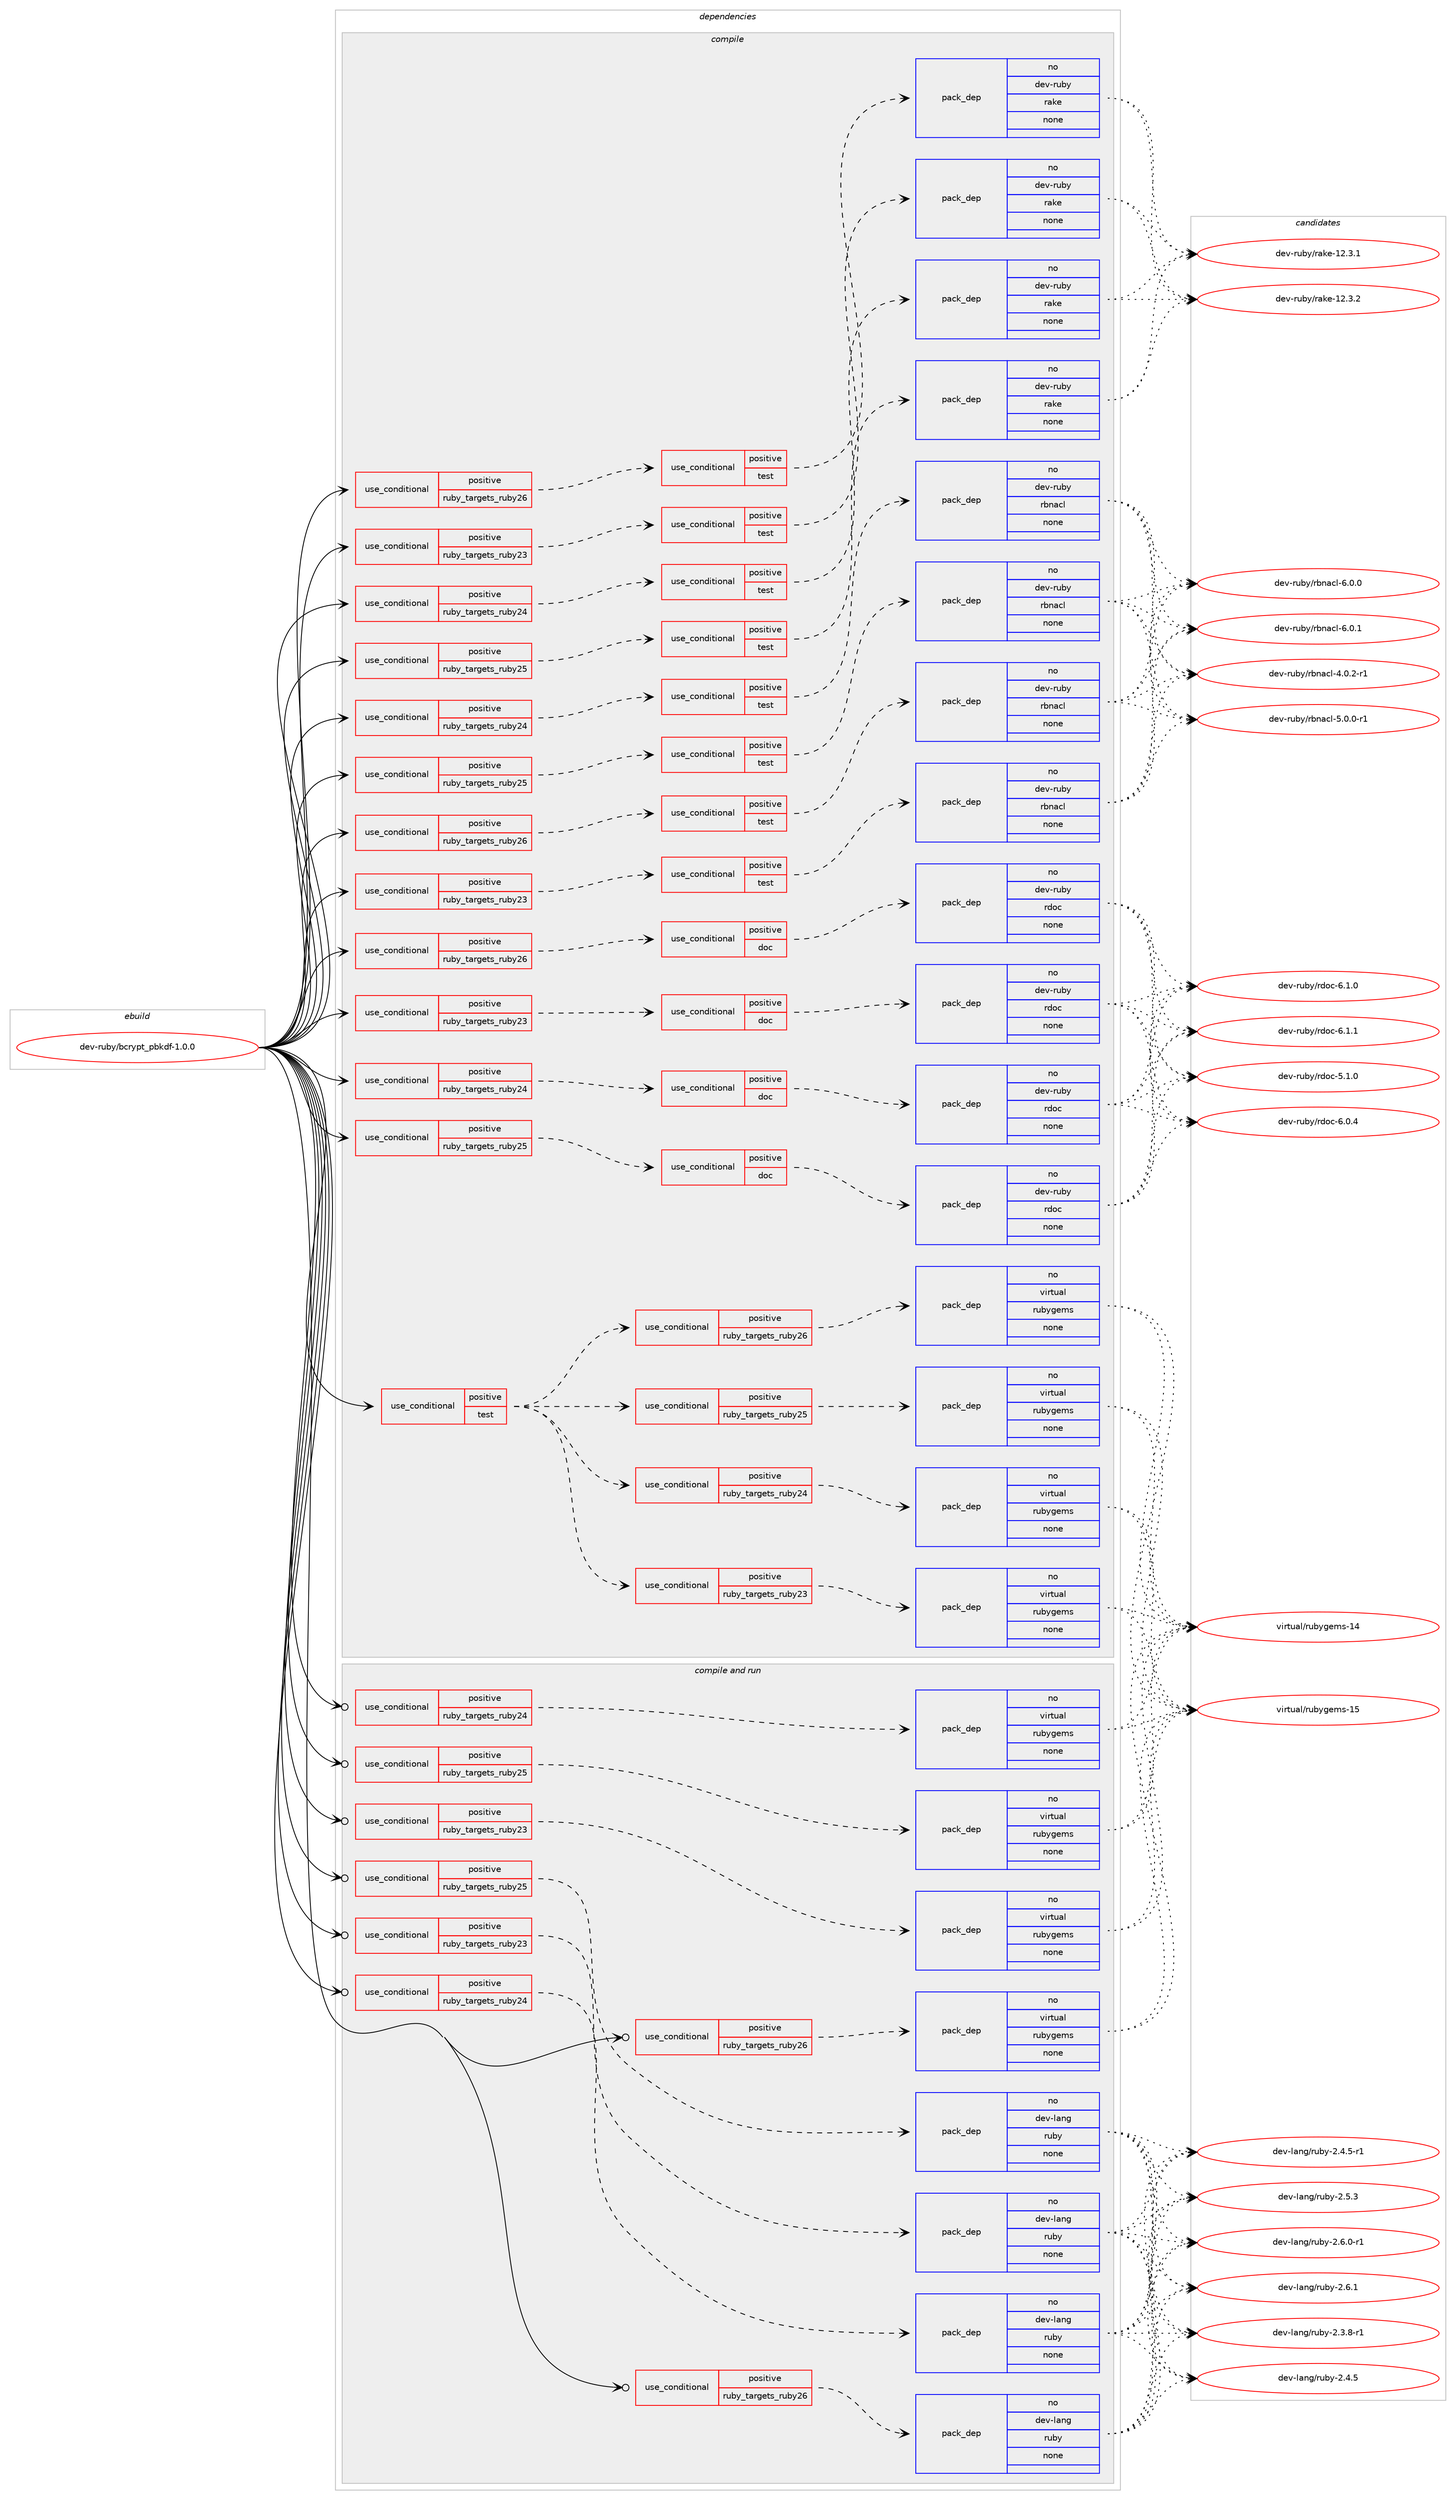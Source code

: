 digraph prolog {

# *************
# Graph options
# *************

newrank=true;
concentrate=true;
compound=true;
graph [rankdir=LR,fontname=Helvetica,fontsize=10,ranksep=1.5];#, ranksep=2.5, nodesep=0.2];
edge  [arrowhead=vee];
node  [fontname=Helvetica,fontsize=10];

# **********
# The ebuild
# **********

subgraph cluster_leftcol {
color=gray;
rank=same;
label=<<i>ebuild</i>>;
id [label="dev-ruby/bcrypt_pbkdf-1.0.0", color=red, width=4, href="../dev-ruby/bcrypt_pbkdf-1.0.0.svg"];
}

# ****************
# The dependencies
# ****************

subgraph cluster_midcol {
color=gray;
label=<<i>dependencies</i>>;
subgraph cluster_compile {
fillcolor="#eeeeee";
style=filled;
label=<<i>compile</i>>;
subgraph cond394792 {
dependency1483659 [label=<<TABLE BORDER="0" CELLBORDER="1" CELLSPACING="0" CELLPADDING="4"><TR><TD ROWSPAN="3" CELLPADDING="10">use_conditional</TD></TR><TR><TD>positive</TD></TR><TR><TD>ruby_targets_ruby23</TD></TR></TABLE>>, shape=none, color=red];
subgraph cond394793 {
dependency1483660 [label=<<TABLE BORDER="0" CELLBORDER="1" CELLSPACING="0" CELLPADDING="4"><TR><TD ROWSPAN="3" CELLPADDING="10">use_conditional</TD></TR><TR><TD>positive</TD></TR><TR><TD>doc</TD></TR></TABLE>>, shape=none, color=red];
subgraph pack1065435 {
dependency1483661 [label=<<TABLE BORDER="0" CELLBORDER="1" CELLSPACING="0" CELLPADDING="4" WIDTH="220"><TR><TD ROWSPAN="6" CELLPADDING="30">pack_dep</TD></TR><TR><TD WIDTH="110">no</TD></TR><TR><TD>dev-ruby</TD></TR><TR><TD>rdoc</TD></TR><TR><TD>none</TD></TR><TR><TD></TD></TR></TABLE>>, shape=none, color=blue];
}
dependency1483660:e -> dependency1483661:w [weight=20,style="dashed",arrowhead="vee"];
}
dependency1483659:e -> dependency1483660:w [weight=20,style="dashed",arrowhead="vee"];
}
id:e -> dependency1483659:w [weight=20,style="solid",arrowhead="vee"];
subgraph cond394794 {
dependency1483662 [label=<<TABLE BORDER="0" CELLBORDER="1" CELLSPACING="0" CELLPADDING="4"><TR><TD ROWSPAN="3" CELLPADDING="10">use_conditional</TD></TR><TR><TD>positive</TD></TR><TR><TD>ruby_targets_ruby23</TD></TR></TABLE>>, shape=none, color=red];
subgraph cond394795 {
dependency1483663 [label=<<TABLE BORDER="0" CELLBORDER="1" CELLSPACING="0" CELLPADDING="4"><TR><TD ROWSPAN="3" CELLPADDING="10">use_conditional</TD></TR><TR><TD>positive</TD></TR><TR><TD>test</TD></TR></TABLE>>, shape=none, color=red];
subgraph pack1065436 {
dependency1483664 [label=<<TABLE BORDER="0" CELLBORDER="1" CELLSPACING="0" CELLPADDING="4" WIDTH="220"><TR><TD ROWSPAN="6" CELLPADDING="30">pack_dep</TD></TR><TR><TD WIDTH="110">no</TD></TR><TR><TD>dev-ruby</TD></TR><TR><TD>rake</TD></TR><TR><TD>none</TD></TR><TR><TD></TD></TR></TABLE>>, shape=none, color=blue];
}
dependency1483663:e -> dependency1483664:w [weight=20,style="dashed",arrowhead="vee"];
}
dependency1483662:e -> dependency1483663:w [weight=20,style="dashed",arrowhead="vee"];
}
id:e -> dependency1483662:w [weight=20,style="solid",arrowhead="vee"];
subgraph cond394796 {
dependency1483665 [label=<<TABLE BORDER="0" CELLBORDER="1" CELLSPACING="0" CELLPADDING="4"><TR><TD ROWSPAN="3" CELLPADDING="10">use_conditional</TD></TR><TR><TD>positive</TD></TR><TR><TD>ruby_targets_ruby23</TD></TR></TABLE>>, shape=none, color=red];
subgraph cond394797 {
dependency1483666 [label=<<TABLE BORDER="0" CELLBORDER="1" CELLSPACING="0" CELLPADDING="4"><TR><TD ROWSPAN="3" CELLPADDING="10">use_conditional</TD></TR><TR><TD>positive</TD></TR><TR><TD>test</TD></TR></TABLE>>, shape=none, color=red];
subgraph pack1065437 {
dependency1483667 [label=<<TABLE BORDER="0" CELLBORDER="1" CELLSPACING="0" CELLPADDING="4" WIDTH="220"><TR><TD ROWSPAN="6" CELLPADDING="30">pack_dep</TD></TR><TR><TD WIDTH="110">no</TD></TR><TR><TD>dev-ruby</TD></TR><TR><TD>rbnacl</TD></TR><TR><TD>none</TD></TR><TR><TD></TD></TR></TABLE>>, shape=none, color=blue];
}
dependency1483666:e -> dependency1483667:w [weight=20,style="dashed",arrowhead="vee"];
}
dependency1483665:e -> dependency1483666:w [weight=20,style="dashed",arrowhead="vee"];
}
id:e -> dependency1483665:w [weight=20,style="solid",arrowhead="vee"];
subgraph cond394798 {
dependency1483668 [label=<<TABLE BORDER="0" CELLBORDER="1" CELLSPACING="0" CELLPADDING="4"><TR><TD ROWSPAN="3" CELLPADDING="10">use_conditional</TD></TR><TR><TD>positive</TD></TR><TR><TD>ruby_targets_ruby24</TD></TR></TABLE>>, shape=none, color=red];
subgraph cond394799 {
dependency1483669 [label=<<TABLE BORDER="0" CELLBORDER="1" CELLSPACING="0" CELLPADDING="4"><TR><TD ROWSPAN="3" CELLPADDING="10">use_conditional</TD></TR><TR><TD>positive</TD></TR><TR><TD>doc</TD></TR></TABLE>>, shape=none, color=red];
subgraph pack1065438 {
dependency1483670 [label=<<TABLE BORDER="0" CELLBORDER="1" CELLSPACING="0" CELLPADDING="4" WIDTH="220"><TR><TD ROWSPAN="6" CELLPADDING="30">pack_dep</TD></TR><TR><TD WIDTH="110">no</TD></TR><TR><TD>dev-ruby</TD></TR><TR><TD>rdoc</TD></TR><TR><TD>none</TD></TR><TR><TD></TD></TR></TABLE>>, shape=none, color=blue];
}
dependency1483669:e -> dependency1483670:w [weight=20,style="dashed",arrowhead="vee"];
}
dependency1483668:e -> dependency1483669:w [weight=20,style="dashed",arrowhead="vee"];
}
id:e -> dependency1483668:w [weight=20,style="solid",arrowhead="vee"];
subgraph cond394800 {
dependency1483671 [label=<<TABLE BORDER="0" CELLBORDER="1" CELLSPACING="0" CELLPADDING="4"><TR><TD ROWSPAN="3" CELLPADDING="10">use_conditional</TD></TR><TR><TD>positive</TD></TR><TR><TD>ruby_targets_ruby24</TD></TR></TABLE>>, shape=none, color=red];
subgraph cond394801 {
dependency1483672 [label=<<TABLE BORDER="0" CELLBORDER="1" CELLSPACING="0" CELLPADDING="4"><TR><TD ROWSPAN="3" CELLPADDING="10">use_conditional</TD></TR><TR><TD>positive</TD></TR><TR><TD>test</TD></TR></TABLE>>, shape=none, color=red];
subgraph pack1065439 {
dependency1483673 [label=<<TABLE BORDER="0" CELLBORDER="1" CELLSPACING="0" CELLPADDING="4" WIDTH="220"><TR><TD ROWSPAN="6" CELLPADDING="30">pack_dep</TD></TR><TR><TD WIDTH="110">no</TD></TR><TR><TD>dev-ruby</TD></TR><TR><TD>rake</TD></TR><TR><TD>none</TD></TR><TR><TD></TD></TR></TABLE>>, shape=none, color=blue];
}
dependency1483672:e -> dependency1483673:w [weight=20,style="dashed",arrowhead="vee"];
}
dependency1483671:e -> dependency1483672:w [weight=20,style="dashed",arrowhead="vee"];
}
id:e -> dependency1483671:w [weight=20,style="solid",arrowhead="vee"];
subgraph cond394802 {
dependency1483674 [label=<<TABLE BORDER="0" CELLBORDER="1" CELLSPACING="0" CELLPADDING="4"><TR><TD ROWSPAN="3" CELLPADDING="10">use_conditional</TD></TR><TR><TD>positive</TD></TR><TR><TD>ruby_targets_ruby24</TD></TR></TABLE>>, shape=none, color=red];
subgraph cond394803 {
dependency1483675 [label=<<TABLE BORDER="0" CELLBORDER="1" CELLSPACING="0" CELLPADDING="4"><TR><TD ROWSPAN="3" CELLPADDING="10">use_conditional</TD></TR><TR><TD>positive</TD></TR><TR><TD>test</TD></TR></TABLE>>, shape=none, color=red];
subgraph pack1065440 {
dependency1483676 [label=<<TABLE BORDER="0" CELLBORDER="1" CELLSPACING="0" CELLPADDING="4" WIDTH="220"><TR><TD ROWSPAN="6" CELLPADDING="30">pack_dep</TD></TR><TR><TD WIDTH="110">no</TD></TR><TR><TD>dev-ruby</TD></TR><TR><TD>rbnacl</TD></TR><TR><TD>none</TD></TR><TR><TD></TD></TR></TABLE>>, shape=none, color=blue];
}
dependency1483675:e -> dependency1483676:w [weight=20,style="dashed",arrowhead="vee"];
}
dependency1483674:e -> dependency1483675:w [weight=20,style="dashed",arrowhead="vee"];
}
id:e -> dependency1483674:w [weight=20,style="solid",arrowhead="vee"];
subgraph cond394804 {
dependency1483677 [label=<<TABLE BORDER="0" CELLBORDER="1" CELLSPACING="0" CELLPADDING="4"><TR><TD ROWSPAN="3" CELLPADDING="10">use_conditional</TD></TR><TR><TD>positive</TD></TR><TR><TD>ruby_targets_ruby25</TD></TR></TABLE>>, shape=none, color=red];
subgraph cond394805 {
dependency1483678 [label=<<TABLE BORDER="0" CELLBORDER="1" CELLSPACING="0" CELLPADDING="4"><TR><TD ROWSPAN="3" CELLPADDING="10">use_conditional</TD></TR><TR><TD>positive</TD></TR><TR><TD>doc</TD></TR></TABLE>>, shape=none, color=red];
subgraph pack1065441 {
dependency1483679 [label=<<TABLE BORDER="0" CELLBORDER="1" CELLSPACING="0" CELLPADDING="4" WIDTH="220"><TR><TD ROWSPAN="6" CELLPADDING="30">pack_dep</TD></TR><TR><TD WIDTH="110">no</TD></TR><TR><TD>dev-ruby</TD></TR><TR><TD>rdoc</TD></TR><TR><TD>none</TD></TR><TR><TD></TD></TR></TABLE>>, shape=none, color=blue];
}
dependency1483678:e -> dependency1483679:w [weight=20,style="dashed",arrowhead="vee"];
}
dependency1483677:e -> dependency1483678:w [weight=20,style="dashed",arrowhead="vee"];
}
id:e -> dependency1483677:w [weight=20,style="solid",arrowhead="vee"];
subgraph cond394806 {
dependency1483680 [label=<<TABLE BORDER="0" CELLBORDER="1" CELLSPACING="0" CELLPADDING="4"><TR><TD ROWSPAN="3" CELLPADDING="10">use_conditional</TD></TR><TR><TD>positive</TD></TR><TR><TD>ruby_targets_ruby25</TD></TR></TABLE>>, shape=none, color=red];
subgraph cond394807 {
dependency1483681 [label=<<TABLE BORDER="0" CELLBORDER="1" CELLSPACING="0" CELLPADDING="4"><TR><TD ROWSPAN="3" CELLPADDING="10">use_conditional</TD></TR><TR><TD>positive</TD></TR><TR><TD>test</TD></TR></TABLE>>, shape=none, color=red];
subgraph pack1065442 {
dependency1483682 [label=<<TABLE BORDER="0" CELLBORDER="1" CELLSPACING="0" CELLPADDING="4" WIDTH="220"><TR><TD ROWSPAN="6" CELLPADDING="30">pack_dep</TD></TR><TR><TD WIDTH="110">no</TD></TR><TR><TD>dev-ruby</TD></TR><TR><TD>rake</TD></TR><TR><TD>none</TD></TR><TR><TD></TD></TR></TABLE>>, shape=none, color=blue];
}
dependency1483681:e -> dependency1483682:w [weight=20,style="dashed",arrowhead="vee"];
}
dependency1483680:e -> dependency1483681:w [weight=20,style="dashed",arrowhead="vee"];
}
id:e -> dependency1483680:w [weight=20,style="solid",arrowhead="vee"];
subgraph cond394808 {
dependency1483683 [label=<<TABLE BORDER="0" CELLBORDER="1" CELLSPACING="0" CELLPADDING="4"><TR><TD ROWSPAN="3" CELLPADDING="10">use_conditional</TD></TR><TR><TD>positive</TD></TR><TR><TD>ruby_targets_ruby25</TD></TR></TABLE>>, shape=none, color=red];
subgraph cond394809 {
dependency1483684 [label=<<TABLE BORDER="0" CELLBORDER="1" CELLSPACING="0" CELLPADDING="4"><TR><TD ROWSPAN="3" CELLPADDING="10">use_conditional</TD></TR><TR><TD>positive</TD></TR><TR><TD>test</TD></TR></TABLE>>, shape=none, color=red];
subgraph pack1065443 {
dependency1483685 [label=<<TABLE BORDER="0" CELLBORDER="1" CELLSPACING="0" CELLPADDING="4" WIDTH="220"><TR><TD ROWSPAN="6" CELLPADDING="30">pack_dep</TD></TR><TR><TD WIDTH="110">no</TD></TR><TR><TD>dev-ruby</TD></TR><TR><TD>rbnacl</TD></TR><TR><TD>none</TD></TR><TR><TD></TD></TR></TABLE>>, shape=none, color=blue];
}
dependency1483684:e -> dependency1483685:w [weight=20,style="dashed",arrowhead="vee"];
}
dependency1483683:e -> dependency1483684:w [weight=20,style="dashed",arrowhead="vee"];
}
id:e -> dependency1483683:w [weight=20,style="solid",arrowhead="vee"];
subgraph cond394810 {
dependency1483686 [label=<<TABLE BORDER="0" CELLBORDER="1" CELLSPACING="0" CELLPADDING="4"><TR><TD ROWSPAN="3" CELLPADDING="10">use_conditional</TD></TR><TR><TD>positive</TD></TR><TR><TD>ruby_targets_ruby26</TD></TR></TABLE>>, shape=none, color=red];
subgraph cond394811 {
dependency1483687 [label=<<TABLE BORDER="0" CELLBORDER="1" CELLSPACING="0" CELLPADDING="4"><TR><TD ROWSPAN="3" CELLPADDING="10">use_conditional</TD></TR><TR><TD>positive</TD></TR><TR><TD>doc</TD></TR></TABLE>>, shape=none, color=red];
subgraph pack1065444 {
dependency1483688 [label=<<TABLE BORDER="0" CELLBORDER="1" CELLSPACING="0" CELLPADDING="4" WIDTH="220"><TR><TD ROWSPAN="6" CELLPADDING="30">pack_dep</TD></TR><TR><TD WIDTH="110">no</TD></TR><TR><TD>dev-ruby</TD></TR><TR><TD>rdoc</TD></TR><TR><TD>none</TD></TR><TR><TD></TD></TR></TABLE>>, shape=none, color=blue];
}
dependency1483687:e -> dependency1483688:w [weight=20,style="dashed",arrowhead="vee"];
}
dependency1483686:e -> dependency1483687:w [weight=20,style="dashed",arrowhead="vee"];
}
id:e -> dependency1483686:w [weight=20,style="solid",arrowhead="vee"];
subgraph cond394812 {
dependency1483689 [label=<<TABLE BORDER="0" CELLBORDER="1" CELLSPACING="0" CELLPADDING="4"><TR><TD ROWSPAN="3" CELLPADDING="10">use_conditional</TD></TR><TR><TD>positive</TD></TR><TR><TD>ruby_targets_ruby26</TD></TR></TABLE>>, shape=none, color=red];
subgraph cond394813 {
dependency1483690 [label=<<TABLE BORDER="0" CELLBORDER="1" CELLSPACING="0" CELLPADDING="4"><TR><TD ROWSPAN="3" CELLPADDING="10">use_conditional</TD></TR><TR><TD>positive</TD></TR><TR><TD>test</TD></TR></TABLE>>, shape=none, color=red];
subgraph pack1065445 {
dependency1483691 [label=<<TABLE BORDER="0" CELLBORDER="1" CELLSPACING="0" CELLPADDING="4" WIDTH="220"><TR><TD ROWSPAN="6" CELLPADDING="30">pack_dep</TD></TR><TR><TD WIDTH="110">no</TD></TR><TR><TD>dev-ruby</TD></TR><TR><TD>rake</TD></TR><TR><TD>none</TD></TR><TR><TD></TD></TR></TABLE>>, shape=none, color=blue];
}
dependency1483690:e -> dependency1483691:w [weight=20,style="dashed",arrowhead="vee"];
}
dependency1483689:e -> dependency1483690:w [weight=20,style="dashed",arrowhead="vee"];
}
id:e -> dependency1483689:w [weight=20,style="solid",arrowhead="vee"];
subgraph cond394814 {
dependency1483692 [label=<<TABLE BORDER="0" CELLBORDER="1" CELLSPACING="0" CELLPADDING="4"><TR><TD ROWSPAN="3" CELLPADDING="10">use_conditional</TD></TR><TR><TD>positive</TD></TR><TR><TD>ruby_targets_ruby26</TD></TR></TABLE>>, shape=none, color=red];
subgraph cond394815 {
dependency1483693 [label=<<TABLE BORDER="0" CELLBORDER="1" CELLSPACING="0" CELLPADDING="4"><TR><TD ROWSPAN="3" CELLPADDING="10">use_conditional</TD></TR><TR><TD>positive</TD></TR><TR><TD>test</TD></TR></TABLE>>, shape=none, color=red];
subgraph pack1065446 {
dependency1483694 [label=<<TABLE BORDER="0" CELLBORDER="1" CELLSPACING="0" CELLPADDING="4" WIDTH="220"><TR><TD ROWSPAN="6" CELLPADDING="30">pack_dep</TD></TR><TR><TD WIDTH="110">no</TD></TR><TR><TD>dev-ruby</TD></TR><TR><TD>rbnacl</TD></TR><TR><TD>none</TD></TR><TR><TD></TD></TR></TABLE>>, shape=none, color=blue];
}
dependency1483693:e -> dependency1483694:w [weight=20,style="dashed",arrowhead="vee"];
}
dependency1483692:e -> dependency1483693:w [weight=20,style="dashed",arrowhead="vee"];
}
id:e -> dependency1483692:w [weight=20,style="solid",arrowhead="vee"];
subgraph cond394816 {
dependency1483695 [label=<<TABLE BORDER="0" CELLBORDER="1" CELLSPACING="0" CELLPADDING="4"><TR><TD ROWSPAN="3" CELLPADDING="10">use_conditional</TD></TR><TR><TD>positive</TD></TR><TR><TD>test</TD></TR></TABLE>>, shape=none, color=red];
subgraph cond394817 {
dependency1483696 [label=<<TABLE BORDER="0" CELLBORDER="1" CELLSPACING="0" CELLPADDING="4"><TR><TD ROWSPAN="3" CELLPADDING="10">use_conditional</TD></TR><TR><TD>positive</TD></TR><TR><TD>ruby_targets_ruby23</TD></TR></TABLE>>, shape=none, color=red];
subgraph pack1065447 {
dependency1483697 [label=<<TABLE BORDER="0" CELLBORDER="1" CELLSPACING="0" CELLPADDING="4" WIDTH="220"><TR><TD ROWSPAN="6" CELLPADDING="30">pack_dep</TD></TR><TR><TD WIDTH="110">no</TD></TR><TR><TD>virtual</TD></TR><TR><TD>rubygems</TD></TR><TR><TD>none</TD></TR><TR><TD></TD></TR></TABLE>>, shape=none, color=blue];
}
dependency1483696:e -> dependency1483697:w [weight=20,style="dashed",arrowhead="vee"];
}
dependency1483695:e -> dependency1483696:w [weight=20,style="dashed",arrowhead="vee"];
subgraph cond394818 {
dependency1483698 [label=<<TABLE BORDER="0" CELLBORDER="1" CELLSPACING="0" CELLPADDING="4"><TR><TD ROWSPAN="3" CELLPADDING="10">use_conditional</TD></TR><TR><TD>positive</TD></TR><TR><TD>ruby_targets_ruby24</TD></TR></TABLE>>, shape=none, color=red];
subgraph pack1065448 {
dependency1483699 [label=<<TABLE BORDER="0" CELLBORDER="1" CELLSPACING="0" CELLPADDING="4" WIDTH="220"><TR><TD ROWSPAN="6" CELLPADDING="30">pack_dep</TD></TR><TR><TD WIDTH="110">no</TD></TR><TR><TD>virtual</TD></TR><TR><TD>rubygems</TD></TR><TR><TD>none</TD></TR><TR><TD></TD></TR></TABLE>>, shape=none, color=blue];
}
dependency1483698:e -> dependency1483699:w [weight=20,style="dashed",arrowhead="vee"];
}
dependency1483695:e -> dependency1483698:w [weight=20,style="dashed",arrowhead="vee"];
subgraph cond394819 {
dependency1483700 [label=<<TABLE BORDER="0" CELLBORDER="1" CELLSPACING="0" CELLPADDING="4"><TR><TD ROWSPAN="3" CELLPADDING="10">use_conditional</TD></TR><TR><TD>positive</TD></TR><TR><TD>ruby_targets_ruby25</TD></TR></TABLE>>, shape=none, color=red];
subgraph pack1065449 {
dependency1483701 [label=<<TABLE BORDER="0" CELLBORDER="1" CELLSPACING="0" CELLPADDING="4" WIDTH="220"><TR><TD ROWSPAN="6" CELLPADDING="30">pack_dep</TD></TR><TR><TD WIDTH="110">no</TD></TR><TR><TD>virtual</TD></TR><TR><TD>rubygems</TD></TR><TR><TD>none</TD></TR><TR><TD></TD></TR></TABLE>>, shape=none, color=blue];
}
dependency1483700:e -> dependency1483701:w [weight=20,style="dashed",arrowhead="vee"];
}
dependency1483695:e -> dependency1483700:w [weight=20,style="dashed",arrowhead="vee"];
subgraph cond394820 {
dependency1483702 [label=<<TABLE BORDER="0" CELLBORDER="1" CELLSPACING="0" CELLPADDING="4"><TR><TD ROWSPAN="3" CELLPADDING="10">use_conditional</TD></TR><TR><TD>positive</TD></TR><TR><TD>ruby_targets_ruby26</TD></TR></TABLE>>, shape=none, color=red];
subgraph pack1065450 {
dependency1483703 [label=<<TABLE BORDER="0" CELLBORDER="1" CELLSPACING="0" CELLPADDING="4" WIDTH="220"><TR><TD ROWSPAN="6" CELLPADDING="30">pack_dep</TD></TR><TR><TD WIDTH="110">no</TD></TR><TR><TD>virtual</TD></TR><TR><TD>rubygems</TD></TR><TR><TD>none</TD></TR><TR><TD></TD></TR></TABLE>>, shape=none, color=blue];
}
dependency1483702:e -> dependency1483703:w [weight=20,style="dashed",arrowhead="vee"];
}
dependency1483695:e -> dependency1483702:w [weight=20,style="dashed",arrowhead="vee"];
}
id:e -> dependency1483695:w [weight=20,style="solid",arrowhead="vee"];
}
subgraph cluster_compileandrun {
fillcolor="#eeeeee";
style=filled;
label=<<i>compile and run</i>>;
subgraph cond394821 {
dependency1483704 [label=<<TABLE BORDER="0" CELLBORDER="1" CELLSPACING="0" CELLPADDING="4"><TR><TD ROWSPAN="3" CELLPADDING="10">use_conditional</TD></TR><TR><TD>positive</TD></TR><TR><TD>ruby_targets_ruby23</TD></TR></TABLE>>, shape=none, color=red];
subgraph pack1065451 {
dependency1483705 [label=<<TABLE BORDER="0" CELLBORDER="1" CELLSPACING="0" CELLPADDING="4" WIDTH="220"><TR><TD ROWSPAN="6" CELLPADDING="30">pack_dep</TD></TR><TR><TD WIDTH="110">no</TD></TR><TR><TD>dev-lang</TD></TR><TR><TD>ruby</TD></TR><TR><TD>none</TD></TR><TR><TD></TD></TR></TABLE>>, shape=none, color=blue];
}
dependency1483704:e -> dependency1483705:w [weight=20,style="dashed",arrowhead="vee"];
}
id:e -> dependency1483704:w [weight=20,style="solid",arrowhead="odotvee"];
subgraph cond394822 {
dependency1483706 [label=<<TABLE BORDER="0" CELLBORDER="1" CELLSPACING="0" CELLPADDING="4"><TR><TD ROWSPAN="3" CELLPADDING="10">use_conditional</TD></TR><TR><TD>positive</TD></TR><TR><TD>ruby_targets_ruby23</TD></TR></TABLE>>, shape=none, color=red];
subgraph pack1065452 {
dependency1483707 [label=<<TABLE BORDER="0" CELLBORDER="1" CELLSPACING="0" CELLPADDING="4" WIDTH="220"><TR><TD ROWSPAN="6" CELLPADDING="30">pack_dep</TD></TR><TR><TD WIDTH="110">no</TD></TR><TR><TD>virtual</TD></TR><TR><TD>rubygems</TD></TR><TR><TD>none</TD></TR><TR><TD></TD></TR></TABLE>>, shape=none, color=blue];
}
dependency1483706:e -> dependency1483707:w [weight=20,style="dashed",arrowhead="vee"];
}
id:e -> dependency1483706:w [weight=20,style="solid",arrowhead="odotvee"];
subgraph cond394823 {
dependency1483708 [label=<<TABLE BORDER="0" CELLBORDER="1" CELLSPACING="0" CELLPADDING="4"><TR><TD ROWSPAN="3" CELLPADDING="10">use_conditional</TD></TR><TR><TD>positive</TD></TR><TR><TD>ruby_targets_ruby24</TD></TR></TABLE>>, shape=none, color=red];
subgraph pack1065453 {
dependency1483709 [label=<<TABLE BORDER="0" CELLBORDER="1" CELLSPACING="0" CELLPADDING="4" WIDTH="220"><TR><TD ROWSPAN="6" CELLPADDING="30">pack_dep</TD></TR><TR><TD WIDTH="110">no</TD></TR><TR><TD>dev-lang</TD></TR><TR><TD>ruby</TD></TR><TR><TD>none</TD></TR><TR><TD></TD></TR></TABLE>>, shape=none, color=blue];
}
dependency1483708:e -> dependency1483709:w [weight=20,style="dashed",arrowhead="vee"];
}
id:e -> dependency1483708:w [weight=20,style="solid",arrowhead="odotvee"];
subgraph cond394824 {
dependency1483710 [label=<<TABLE BORDER="0" CELLBORDER="1" CELLSPACING="0" CELLPADDING="4"><TR><TD ROWSPAN="3" CELLPADDING="10">use_conditional</TD></TR><TR><TD>positive</TD></TR><TR><TD>ruby_targets_ruby24</TD></TR></TABLE>>, shape=none, color=red];
subgraph pack1065454 {
dependency1483711 [label=<<TABLE BORDER="0" CELLBORDER="1" CELLSPACING="0" CELLPADDING="4" WIDTH="220"><TR><TD ROWSPAN="6" CELLPADDING="30">pack_dep</TD></TR><TR><TD WIDTH="110">no</TD></TR><TR><TD>virtual</TD></TR><TR><TD>rubygems</TD></TR><TR><TD>none</TD></TR><TR><TD></TD></TR></TABLE>>, shape=none, color=blue];
}
dependency1483710:e -> dependency1483711:w [weight=20,style="dashed",arrowhead="vee"];
}
id:e -> dependency1483710:w [weight=20,style="solid",arrowhead="odotvee"];
subgraph cond394825 {
dependency1483712 [label=<<TABLE BORDER="0" CELLBORDER="1" CELLSPACING="0" CELLPADDING="4"><TR><TD ROWSPAN="3" CELLPADDING="10">use_conditional</TD></TR><TR><TD>positive</TD></TR><TR><TD>ruby_targets_ruby25</TD></TR></TABLE>>, shape=none, color=red];
subgraph pack1065455 {
dependency1483713 [label=<<TABLE BORDER="0" CELLBORDER="1" CELLSPACING="0" CELLPADDING="4" WIDTH="220"><TR><TD ROWSPAN="6" CELLPADDING="30">pack_dep</TD></TR><TR><TD WIDTH="110">no</TD></TR><TR><TD>dev-lang</TD></TR><TR><TD>ruby</TD></TR><TR><TD>none</TD></TR><TR><TD></TD></TR></TABLE>>, shape=none, color=blue];
}
dependency1483712:e -> dependency1483713:w [weight=20,style="dashed",arrowhead="vee"];
}
id:e -> dependency1483712:w [weight=20,style="solid",arrowhead="odotvee"];
subgraph cond394826 {
dependency1483714 [label=<<TABLE BORDER="0" CELLBORDER="1" CELLSPACING="0" CELLPADDING="4"><TR><TD ROWSPAN="3" CELLPADDING="10">use_conditional</TD></TR><TR><TD>positive</TD></TR><TR><TD>ruby_targets_ruby25</TD></TR></TABLE>>, shape=none, color=red];
subgraph pack1065456 {
dependency1483715 [label=<<TABLE BORDER="0" CELLBORDER="1" CELLSPACING="0" CELLPADDING="4" WIDTH="220"><TR><TD ROWSPAN="6" CELLPADDING="30">pack_dep</TD></TR><TR><TD WIDTH="110">no</TD></TR><TR><TD>virtual</TD></TR><TR><TD>rubygems</TD></TR><TR><TD>none</TD></TR><TR><TD></TD></TR></TABLE>>, shape=none, color=blue];
}
dependency1483714:e -> dependency1483715:w [weight=20,style="dashed",arrowhead="vee"];
}
id:e -> dependency1483714:w [weight=20,style="solid",arrowhead="odotvee"];
subgraph cond394827 {
dependency1483716 [label=<<TABLE BORDER="0" CELLBORDER="1" CELLSPACING="0" CELLPADDING="4"><TR><TD ROWSPAN="3" CELLPADDING="10">use_conditional</TD></TR><TR><TD>positive</TD></TR><TR><TD>ruby_targets_ruby26</TD></TR></TABLE>>, shape=none, color=red];
subgraph pack1065457 {
dependency1483717 [label=<<TABLE BORDER="0" CELLBORDER="1" CELLSPACING="0" CELLPADDING="4" WIDTH="220"><TR><TD ROWSPAN="6" CELLPADDING="30">pack_dep</TD></TR><TR><TD WIDTH="110">no</TD></TR><TR><TD>dev-lang</TD></TR><TR><TD>ruby</TD></TR><TR><TD>none</TD></TR><TR><TD></TD></TR></TABLE>>, shape=none, color=blue];
}
dependency1483716:e -> dependency1483717:w [weight=20,style="dashed",arrowhead="vee"];
}
id:e -> dependency1483716:w [weight=20,style="solid",arrowhead="odotvee"];
subgraph cond394828 {
dependency1483718 [label=<<TABLE BORDER="0" CELLBORDER="1" CELLSPACING="0" CELLPADDING="4"><TR><TD ROWSPAN="3" CELLPADDING="10">use_conditional</TD></TR><TR><TD>positive</TD></TR><TR><TD>ruby_targets_ruby26</TD></TR></TABLE>>, shape=none, color=red];
subgraph pack1065458 {
dependency1483719 [label=<<TABLE BORDER="0" CELLBORDER="1" CELLSPACING="0" CELLPADDING="4" WIDTH="220"><TR><TD ROWSPAN="6" CELLPADDING="30">pack_dep</TD></TR><TR><TD WIDTH="110">no</TD></TR><TR><TD>virtual</TD></TR><TR><TD>rubygems</TD></TR><TR><TD>none</TD></TR><TR><TD></TD></TR></TABLE>>, shape=none, color=blue];
}
dependency1483718:e -> dependency1483719:w [weight=20,style="dashed",arrowhead="vee"];
}
id:e -> dependency1483718:w [weight=20,style="solid",arrowhead="odotvee"];
}
subgraph cluster_run {
fillcolor="#eeeeee";
style=filled;
label=<<i>run</i>>;
}
}

# **************
# The candidates
# **************

subgraph cluster_choices {
rank=same;
color=gray;
label=<<i>candidates</i>>;

subgraph choice1065435 {
color=black;
nodesep=1;
choice10010111845114117981214711410011199455346494648 [label="dev-ruby/rdoc-5.1.0", color=red, width=4,href="../dev-ruby/rdoc-5.1.0.svg"];
choice10010111845114117981214711410011199455446484652 [label="dev-ruby/rdoc-6.0.4", color=red, width=4,href="../dev-ruby/rdoc-6.0.4.svg"];
choice10010111845114117981214711410011199455446494648 [label="dev-ruby/rdoc-6.1.0", color=red, width=4,href="../dev-ruby/rdoc-6.1.0.svg"];
choice10010111845114117981214711410011199455446494649 [label="dev-ruby/rdoc-6.1.1", color=red, width=4,href="../dev-ruby/rdoc-6.1.1.svg"];
dependency1483661:e -> choice10010111845114117981214711410011199455346494648:w [style=dotted,weight="100"];
dependency1483661:e -> choice10010111845114117981214711410011199455446484652:w [style=dotted,weight="100"];
dependency1483661:e -> choice10010111845114117981214711410011199455446494648:w [style=dotted,weight="100"];
dependency1483661:e -> choice10010111845114117981214711410011199455446494649:w [style=dotted,weight="100"];
}
subgraph choice1065436 {
color=black;
nodesep=1;
choice1001011184511411798121471149710710145495046514649 [label="dev-ruby/rake-12.3.1", color=red, width=4,href="../dev-ruby/rake-12.3.1.svg"];
choice1001011184511411798121471149710710145495046514650 [label="dev-ruby/rake-12.3.2", color=red, width=4,href="../dev-ruby/rake-12.3.2.svg"];
dependency1483664:e -> choice1001011184511411798121471149710710145495046514649:w [style=dotted,weight="100"];
dependency1483664:e -> choice1001011184511411798121471149710710145495046514650:w [style=dotted,weight="100"];
}
subgraph choice1065437 {
color=black;
nodesep=1;
choice1001011184511411798121471149811097991084552464846504511449 [label="dev-ruby/rbnacl-4.0.2-r1", color=red, width=4,href="../dev-ruby/rbnacl-4.0.2-r1.svg"];
choice1001011184511411798121471149811097991084553464846484511449 [label="dev-ruby/rbnacl-5.0.0-r1", color=red, width=4,href="../dev-ruby/rbnacl-5.0.0-r1.svg"];
choice100101118451141179812147114981109799108455446484648 [label="dev-ruby/rbnacl-6.0.0", color=red, width=4,href="../dev-ruby/rbnacl-6.0.0.svg"];
choice100101118451141179812147114981109799108455446484649 [label="dev-ruby/rbnacl-6.0.1", color=red, width=4,href="../dev-ruby/rbnacl-6.0.1.svg"];
dependency1483667:e -> choice1001011184511411798121471149811097991084552464846504511449:w [style=dotted,weight="100"];
dependency1483667:e -> choice1001011184511411798121471149811097991084553464846484511449:w [style=dotted,weight="100"];
dependency1483667:e -> choice100101118451141179812147114981109799108455446484648:w [style=dotted,weight="100"];
dependency1483667:e -> choice100101118451141179812147114981109799108455446484649:w [style=dotted,weight="100"];
}
subgraph choice1065438 {
color=black;
nodesep=1;
choice10010111845114117981214711410011199455346494648 [label="dev-ruby/rdoc-5.1.0", color=red, width=4,href="../dev-ruby/rdoc-5.1.0.svg"];
choice10010111845114117981214711410011199455446484652 [label="dev-ruby/rdoc-6.0.4", color=red, width=4,href="../dev-ruby/rdoc-6.0.4.svg"];
choice10010111845114117981214711410011199455446494648 [label="dev-ruby/rdoc-6.1.0", color=red, width=4,href="../dev-ruby/rdoc-6.1.0.svg"];
choice10010111845114117981214711410011199455446494649 [label="dev-ruby/rdoc-6.1.1", color=red, width=4,href="../dev-ruby/rdoc-6.1.1.svg"];
dependency1483670:e -> choice10010111845114117981214711410011199455346494648:w [style=dotted,weight="100"];
dependency1483670:e -> choice10010111845114117981214711410011199455446484652:w [style=dotted,weight="100"];
dependency1483670:e -> choice10010111845114117981214711410011199455446494648:w [style=dotted,weight="100"];
dependency1483670:e -> choice10010111845114117981214711410011199455446494649:w [style=dotted,weight="100"];
}
subgraph choice1065439 {
color=black;
nodesep=1;
choice1001011184511411798121471149710710145495046514649 [label="dev-ruby/rake-12.3.1", color=red, width=4,href="../dev-ruby/rake-12.3.1.svg"];
choice1001011184511411798121471149710710145495046514650 [label="dev-ruby/rake-12.3.2", color=red, width=4,href="../dev-ruby/rake-12.3.2.svg"];
dependency1483673:e -> choice1001011184511411798121471149710710145495046514649:w [style=dotted,weight="100"];
dependency1483673:e -> choice1001011184511411798121471149710710145495046514650:w [style=dotted,weight="100"];
}
subgraph choice1065440 {
color=black;
nodesep=1;
choice1001011184511411798121471149811097991084552464846504511449 [label="dev-ruby/rbnacl-4.0.2-r1", color=red, width=4,href="../dev-ruby/rbnacl-4.0.2-r1.svg"];
choice1001011184511411798121471149811097991084553464846484511449 [label="dev-ruby/rbnacl-5.0.0-r1", color=red, width=4,href="../dev-ruby/rbnacl-5.0.0-r1.svg"];
choice100101118451141179812147114981109799108455446484648 [label="dev-ruby/rbnacl-6.0.0", color=red, width=4,href="../dev-ruby/rbnacl-6.0.0.svg"];
choice100101118451141179812147114981109799108455446484649 [label="dev-ruby/rbnacl-6.0.1", color=red, width=4,href="../dev-ruby/rbnacl-6.0.1.svg"];
dependency1483676:e -> choice1001011184511411798121471149811097991084552464846504511449:w [style=dotted,weight="100"];
dependency1483676:e -> choice1001011184511411798121471149811097991084553464846484511449:w [style=dotted,weight="100"];
dependency1483676:e -> choice100101118451141179812147114981109799108455446484648:w [style=dotted,weight="100"];
dependency1483676:e -> choice100101118451141179812147114981109799108455446484649:w [style=dotted,weight="100"];
}
subgraph choice1065441 {
color=black;
nodesep=1;
choice10010111845114117981214711410011199455346494648 [label="dev-ruby/rdoc-5.1.0", color=red, width=4,href="../dev-ruby/rdoc-5.1.0.svg"];
choice10010111845114117981214711410011199455446484652 [label="dev-ruby/rdoc-6.0.4", color=red, width=4,href="../dev-ruby/rdoc-6.0.4.svg"];
choice10010111845114117981214711410011199455446494648 [label="dev-ruby/rdoc-6.1.0", color=red, width=4,href="../dev-ruby/rdoc-6.1.0.svg"];
choice10010111845114117981214711410011199455446494649 [label="dev-ruby/rdoc-6.1.1", color=red, width=4,href="../dev-ruby/rdoc-6.1.1.svg"];
dependency1483679:e -> choice10010111845114117981214711410011199455346494648:w [style=dotted,weight="100"];
dependency1483679:e -> choice10010111845114117981214711410011199455446484652:w [style=dotted,weight="100"];
dependency1483679:e -> choice10010111845114117981214711410011199455446494648:w [style=dotted,weight="100"];
dependency1483679:e -> choice10010111845114117981214711410011199455446494649:w [style=dotted,weight="100"];
}
subgraph choice1065442 {
color=black;
nodesep=1;
choice1001011184511411798121471149710710145495046514649 [label="dev-ruby/rake-12.3.1", color=red, width=4,href="../dev-ruby/rake-12.3.1.svg"];
choice1001011184511411798121471149710710145495046514650 [label="dev-ruby/rake-12.3.2", color=red, width=4,href="../dev-ruby/rake-12.3.2.svg"];
dependency1483682:e -> choice1001011184511411798121471149710710145495046514649:w [style=dotted,weight="100"];
dependency1483682:e -> choice1001011184511411798121471149710710145495046514650:w [style=dotted,weight="100"];
}
subgraph choice1065443 {
color=black;
nodesep=1;
choice1001011184511411798121471149811097991084552464846504511449 [label="dev-ruby/rbnacl-4.0.2-r1", color=red, width=4,href="../dev-ruby/rbnacl-4.0.2-r1.svg"];
choice1001011184511411798121471149811097991084553464846484511449 [label="dev-ruby/rbnacl-5.0.0-r1", color=red, width=4,href="../dev-ruby/rbnacl-5.0.0-r1.svg"];
choice100101118451141179812147114981109799108455446484648 [label="dev-ruby/rbnacl-6.0.0", color=red, width=4,href="../dev-ruby/rbnacl-6.0.0.svg"];
choice100101118451141179812147114981109799108455446484649 [label="dev-ruby/rbnacl-6.0.1", color=red, width=4,href="../dev-ruby/rbnacl-6.0.1.svg"];
dependency1483685:e -> choice1001011184511411798121471149811097991084552464846504511449:w [style=dotted,weight="100"];
dependency1483685:e -> choice1001011184511411798121471149811097991084553464846484511449:w [style=dotted,weight="100"];
dependency1483685:e -> choice100101118451141179812147114981109799108455446484648:w [style=dotted,weight="100"];
dependency1483685:e -> choice100101118451141179812147114981109799108455446484649:w [style=dotted,weight="100"];
}
subgraph choice1065444 {
color=black;
nodesep=1;
choice10010111845114117981214711410011199455346494648 [label="dev-ruby/rdoc-5.1.0", color=red, width=4,href="../dev-ruby/rdoc-5.1.0.svg"];
choice10010111845114117981214711410011199455446484652 [label="dev-ruby/rdoc-6.0.4", color=red, width=4,href="../dev-ruby/rdoc-6.0.4.svg"];
choice10010111845114117981214711410011199455446494648 [label="dev-ruby/rdoc-6.1.0", color=red, width=4,href="../dev-ruby/rdoc-6.1.0.svg"];
choice10010111845114117981214711410011199455446494649 [label="dev-ruby/rdoc-6.1.1", color=red, width=4,href="../dev-ruby/rdoc-6.1.1.svg"];
dependency1483688:e -> choice10010111845114117981214711410011199455346494648:w [style=dotted,weight="100"];
dependency1483688:e -> choice10010111845114117981214711410011199455446484652:w [style=dotted,weight="100"];
dependency1483688:e -> choice10010111845114117981214711410011199455446494648:w [style=dotted,weight="100"];
dependency1483688:e -> choice10010111845114117981214711410011199455446494649:w [style=dotted,weight="100"];
}
subgraph choice1065445 {
color=black;
nodesep=1;
choice1001011184511411798121471149710710145495046514649 [label="dev-ruby/rake-12.3.1", color=red, width=4,href="../dev-ruby/rake-12.3.1.svg"];
choice1001011184511411798121471149710710145495046514650 [label="dev-ruby/rake-12.3.2", color=red, width=4,href="../dev-ruby/rake-12.3.2.svg"];
dependency1483691:e -> choice1001011184511411798121471149710710145495046514649:w [style=dotted,weight="100"];
dependency1483691:e -> choice1001011184511411798121471149710710145495046514650:w [style=dotted,weight="100"];
}
subgraph choice1065446 {
color=black;
nodesep=1;
choice1001011184511411798121471149811097991084552464846504511449 [label="dev-ruby/rbnacl-4.0.2-r1", color=red, width=4,href="../dev-ruby/rbnacl-4.0.2-r1.svg"];
choice1001011184511411798121471149811097991084553464846484511449 [label="dev-ruby/rbnacl-5.0.0-r1", color=red, width=4,href="../dev-ruby/rbnacl-5.0.0-r1.svg"];
choice100101118451141179812147114981109799108455446484648 [label="dev-ruby/rbnacl-6.0.0", color=red, width=4,href="../dev-ruby/rbnacl-6.0.0.svg"];
choice100101118451141179812147114981109799108455446484649 [label="dev-ruby/rbnacl-6.0.1", color=red, width=4,href="../dev-ruby/rbnacl-6.0.1.svg"];
dependency1483694:e -> choice1001011184511411798121471149811097991084552464846504511449:w [style=dotted,weight="100"];
dependency1483694:e -> choice1001011184511411798121471149811097991084553464846484511449:w [style=dotted,weight="100"];
dependency1483694:e -> choice100101118451141179812147114981109799108455446484648:w [style=dotted,weight="100"];
dependency1483694:e -> choice100101118451141179812147114981109799108455446484649:w [style=dotted,weight="100"];
}
subgraph choice1065447 {
color=black;
nodesep=1;
choice118105114116117971084711411798121103101109115454952 [label="virtual/rubygems-14", color=red, width=4,href="../virtual/rubygems-14.svg"];
choice118105114116117971084711411798121103101109115454953 [label="virtual/rubygems-15", color=red, width=4,href="../virtual/rubygems-15.svg"];
dependency1483697:e -> choice118105114116117971084711411798121103101109115454952:w [style=dotted,weight="100"];
dependency1483697:e -> choice118105114116117971084711411798121103101109115454953:w [style=dotted,weight="100"];
}
subgraph choice1065448 {
color=black;
nodesep=1;
choice118105114116117971084711411798121103101109115454952 [label="virtual/rubygems-14", color=red, width=4,href="../virtual/rubygems-14.svg"];
choice118105114116117971084711411798121103101109115454953 [label="virtual/rubygems-15", color=red, width=4,href="../virtual/rubygems-15.svg"];
dependency1483699:e -> choice118105114116117971084711411798121103101109115454952:w [style=dotted,weight="100"];
dependency1483699:e -> choice118105114116117971084711411798121103101109115454953:w [style=dotted,weight="100"];
}
subgraph choice1065449 {
color=black;
nodesep=1;
choice118105114116117971084711411798121103101109115454952 [label="virtual/rubygems-14", color=red, width=4,href="../virtual/rubygems-14.svg"];
choice118105114116117971084711411798121103101109115454953 [label="virtual/rubygems-15", color=red, width=4,href="../virtual/rubygems-15.svg"];
dependency1483701:e -> choice118105114116117971084711411798121103101109115454952:w [style=dotted,weight="100"];
dependency1483701:e -> choice118105114116117971084711411798121103101109115454953:w [style=dotted,weight="100"];
}
subgraph choice1065450 {
color=black;
nodesep=1;
choice118105114116117971084711411798121103101109115454952 [label="virtual/rubygems-14", color=red, width=4,href="../virtual/rubygems-14.svg"];
choice118105114116117971084711411798121103101109115454953 [label="virtual/rubygems-15", color=red, width=4,href="../virtual/rubygems-15.svg"];
dependency1483703:e -> choice118105114116117971084711411798121103101109115454952:w [style=dotted,weight="100"];
dependency1483703:e -> choice118105114116117971084711411798121103101109115454953:w [style=dotted,weight="100"];
}
subgraph choice1065451 {
color=black;
nodesep=1;
choice100101118451089711010347114117981214550465146564511449 [label="dev-lang/ruby-2.3.8-r1", color=red, width=4,href="../dev-lang/ruby-2.3.8-r1.svg"];
choice10010111845108971101034711411798121455046524653 [label="dev-lang/ruby-2.4.5", color=red, width=4,href="../dev-lang/ruby-2.4.5.svg"];
choice100101118451089711010347114117981214550465246534511449 [label="dev-lang/ruby-2.4.5-r1", color=red, width=4,href="../dev-lang/ruby-2.4.5-r1.svg"];
choice10010111845108971101034711411798121455046534651 [label="dev-lang/ruby-2.5.3", color=red, width=4,href="../dev-lang/ruby-2.5.3.svg"];
choice100101118451089711010347114117981214550465446484511449 [label="dev-lang/ruby-2.6.0-r1", color=red, width=4,href="../dev-lang/ruby-2.6.0-r1.svg"];
choice10010111845108971101034711411798121455046544649 [label="dev-lang/ruby-2.6.1", color=red, width=4,href="../dev-lang/ruby-2.6.1.svg"];
dependency1483705:e -> choice100101118451089711010347114117981214550465146564511449:w [style=dotted,weight="100"];
dependency1483705:e -> choice10010111845108971101034711411798121455046524653:w [style=dotted,weight="100"];
dependency1483705:e -> choice100101118451089711010347114117981214550465246534511449:w [style=dotted,weight="100"];
dependency1483705:e -> choice10010111845108971101034711411798121455046534651:w [style=dotted,weight="100"];
dependency1483705:e -> choice100101118451089711010347114117981214550465446484511449:w [style=dotted,weight="100"];
dependency1483705:e -> choice10010111845108971101034711411798121455046544649:w [style=dotted,weight="100"];
}
subgraph choice1065452 {
color=black;
nodesep=1;
choice118105114116117971084711411798121103101109115454952 [label="virtual/rubygems-14", color=red, width=4,href="../virtual/rubygems-14.svg"];
choice118105114116117971084711411798121103101109115454953 [label="virtual/rubygems-15", color=red, width=4,href="../virtual/rubygems-15.svg"];
dependency1483707:e -> choice118105114116117971084711411798121103101109115454952:w [style=dotted,weight="100"];
dependency1483707:e -> choice118105114116117971084711411798121103101109115454953:w [style=dotted,weight="100"];
}
subgraph choice1065453 {
color=black;
nodesep=1;
choice100101118451089711010347114117981214550465146564511449 [label="dev-lang/ruby-2.3.8-r1", color=red, width=4,href="../dev-lang/ruby-2.3.8-r1.svg"];
choice10010111845108971101034711411798121455046524653 [label="dev-lang/ruby-2.4.5", color=red, width=4,href="../dev-lang/ruby-2.4.5.svg"];
choice100101118451089711010347114117981214550465246534511449 [label="dev-lang/ruby-2.4.5-r1", color=red, width=4,href="../dev-lang/ruby-2.4.5-r1.svg"];
choice10010111845108971101034711411798121455046534651 [label="dev-lang/ruby-2.5.3", color=red, width=4,href="../dev-lang/ruby-2.5.3.svg"];
choice100101118451089711010347114117981214550465446484511449 [label="dev-lang/ruby-2.6.0-r1", color=red, width=4,href="../dev-lang/ruby-2.6.0-r1.svg"];
choice10010111845108971101034711411798121455046544649 [label="dev-lang/ruby-2.6.1", color=red, width=4,href="../dev-lang/ruby-2.6.1.svg"];
dependency1483709:e -> choice100101118451089711010347114117981214550465146564511449:w [style=dotted,weight="100"];
dependency1483709:e -> choice10010111845108971101034711411798121455046524653:w [style=dotted,weight="100"];
dependency1483709:e -> choice100101118451089711010347114117981214550465246534511449:w [style=dotted,weight="100"];
dependency1483709:e -> choice10010111845108971101034711411798121455046534651:w [style=dotted,weight="100"];
dependency1483709:e -> choice100101118451089711010347114117981214550465446484511449:w [style=dotted,weight="100"];
dependency1483709:e -> choice10010111845108971101034711411798121455046544649:w [style=dotted,weight="100"];
}
subgraph choice1065454 {
color=black;
nodesep=1;
choice118105114116117971084711411798121103101109115454952 [label="virtual/rubygems-14", color=red, width=4,href="../virtual/rubygems-14.svg"];
choice118105114116117971084711411798121103101109115454953 [label="virtual/rubygems-15", color=red, width=4,href="../virtual/rubygems-15.svg"];
dependency1483711:e -> choice118105114116117971084711411798121103101109115454952:w [style=dotted,weight="100"];
dependency1483711:e -> choice118105114116117971084711411798121103101109115454953:w [style=dotted,weight="100"];
}
subgraph choice1065455 {
color=black;
nodesep=1;
choice100101118451089711010347114117981214550465146564511449 [label="dev-lang/ruby-2.3.8-r1", color=red, width=4,href="../dev-lang/ruby-2.3.8-r1.svg"];
choice10010111845108971101034711411798121455046524653 [label="dev-lang/ruby-2.4.5", color=red, width=4,href="../dev-lang/ruby-2.4.5.svg"];
choice100101118451089711010347114117981214550465246534511449 [label="dev-lang/ruby-2.4.5-r1", color=red, width=4,href="../dev-lang/ruby-2.4.5-r1.svg"];
choice10010111845108971101034711411798121455046534651 [label="dev-lang/ruby-2.5.3", color=red, width=4,href="../dev-lang/ruby-2.5.3.svg"];
choice100101118451089711010347114117981214550465446484511449 [label="dev-lang/ruby-2.6.0-r1", color=red, width=4,href="../dev-lang/ruby-2.6.0-r1.svg"];
choice10010111845108971101034711411798121455046544649 [label="dev-lang/ruby-2.6.1", color=red, width=4,href="../dev-lang/ruby-2.6.1.svg"];
dependency1483713:e -> choice100101118451089711010347114117981214550465146564511449:w [style=dotted,weight="100"];
dependency1483713:e -> choice10010111845108971101034711411798121455046524653:w [style=dotted,weight="100"];
dependency1483713:e -> choice100101118451089711010347114117981214550465246534511449:w [style=dotted,weight="100"];
dependency1483713:e -> choice10010111845108971101034711411798121455046534651:w [style=dotted,weight="100"];
dependency1483713:e -> choice100101118451089711010347114117981214550465446484511449:w [style=dotted,weight="100"];
dependency1483713:e -> choice10010111845108971101034711411798121455046544649:w [style=dotted,weight="100"];
}
subgraph choice1065456 {
color=black;
nodesep=1;
choice118105114116117971084711411798121103101109115454952 [label="virtual/rubygems-14", color=red, width=4,href="../virtual/rubygems-14.svg"];
choice118105114116117971084711411798121103101109115454953 [label="virtual/rubygems-15", color=red, width=4,href="../virtual/rubygems-15.svg"];
dependency1483715:e -> choice118105114116117971084711411798121103101109115454952:w [style=dotted,weight="100"];
dependency1483715:e -> choice118105114116117971084711411798121103101109115454953:w [style=dotted,weight="100"];
}
subgraph choice1065457 {
color=black;
nodesep=1;
choice100101118451089711010347114117981214550465146564511449 [label="dev-lang/ruby-2.3.8-r1", color=red, width=4,href="../dev-lang/ruby-2.3.8-r1.svg"];
choice10010111845108971101034711411798121455046524653 [label="dev-lang/ruby-2.4.5", color=red, width=4,href="../dev-lang/ruby-2.4.5.svg"];
choice100101118451089711010347114117981214550465246534511449 [label="dev-lang/ruby-2.4.5-r1", color=red, width=4,href="../dev-lang/ruby-2.4.5-r1.svg"];
choice10010111845108971101034711411798121455046534651 [label="dev-lang/ruby-2.5.3", color=red, width=4,href="../dev-lang/ruby-2.5.3.svg"];
choice100101118451089711010347114117981214550465446484511449 [label="dev-lang/ruby-2.6.0-r1", color=red, width=4,href="../dev-lang/ruby-2.6.0-r1.svg"];
choice10010111845108971101034711411798121455046544649 [label="dev-lang/ruby-2.6.1", color=red, width=4,href="../dev-lang/ruby-2.6.1.svg"];
dependency1483717:e -> choice100101118451089711010347114117981214550465146564511449:w [style=dotted,weight="100"];
dependency1483717:e -> choice10010111845108971101034711411798121455046524653:w [style=dotted,weight="100"];
dependency1483717:e -> choice100101118451089711010347114117981214550465246534511449:w [style=dotted,weight="100"];
dependency1483717:e -> choice10010111845108971101034711411798121455046534651:w [style=dotted,weight="100"];
dependency1483717:e -> choice100101118451089711010347114117981214550465446484511449:w [style=dotted,weight="100"];
dependency1483717:e -> choice10010111845108971101034711411798121455046544649:w [style=dotted,weight="100"];
}
subgraph choice1065458 {
color=black;
nodesep=1;
choice118105114116117971084711411798121103101109115454952 [label="virtual/rubygems-14", color=red, width=4,href="../virtual/rubygems-14.svg"];
choice118105114116117971084711411798121103101109115454953 [label="virtual/rubygems-15", color=red, width=4,href="../virtual/rubygems-15.svg"];
dependency1483719:e -> choice118105114116117971084711411798121103101109115454952:w [style=dotted,weight="100"];
dependency1483719:e -> choice118105114116117971084711411798121103101109115454953:w [style=dotted,weight="100"];
}
}

}
